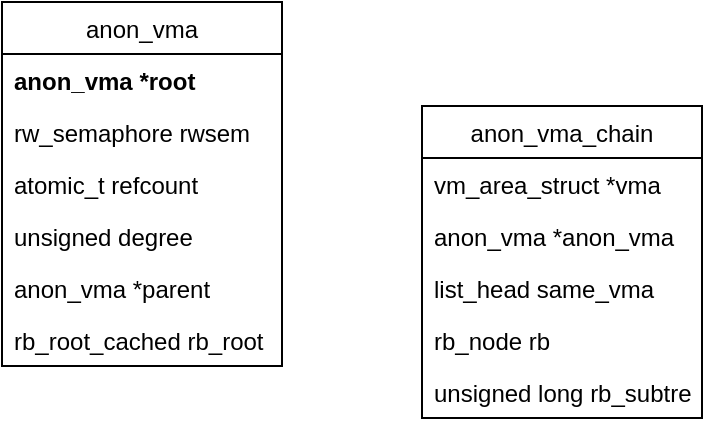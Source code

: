 <mxfile version="13.3.9" type="github">
  <diagram name="Page-1" id="efa7a0a1-bf9b-a30e-e6df-94a7791c09e9">
    <mxGraphModel dx="-300" dy="1673" grid="1" gridSize="10" guides="1" tooltips="1" connect="1" arrows="1" fold="1" page="1" pageScale="1" pageWidth="826" pageHeight="1169" background="#ffffff" math="0" shadow="0">
      <root>
        <mxCell id="0" />
        <mxCell id="1" parent="0" />
        <mxCell id="nwY6m16_pJTLb7L8zrL7-118" value="anon_vma" style="swimlane;fontStyle=0;childLayout=stackLayout;horizontal=1;startSize=26;fillColor=none;horizontalStack=0;resizeParent=1;resizeParentMax=0;resizeLast=0;collapsible=1;marginBottom=0;" parent="1" vertex="1">
          <mxGeometry x="1060" y="-310" width="140" height="182" as="geometry">
            <mxRectangle x="1060" y="-310" width="90" height="26" as="alternateBounds" />
          </mxGeometry>
        </mxCell>
        <mxCell id="nwY6m16_pJTLb7L8zrL7-119" value="anon_vma *root " style="text;strokeColor=none;fillColor=none;align=left;verticalAlign=top;spacingLeft=4;spacingRight=4;overflow=hidden;rotatable=0;points=[[0,0.5],[1,0.5]];portConstraint=eastwest;fontStyle=1" parent="nwY6m16_pJTLb7L8zrL7-118" vertex="1">
          <mxGeometry y="26" width="140" height="26" as="geometry" />
        </mxCell>
        <mxCell id="nwY6m16_pJTLb7L8zrL7-120" value="rw_semaphore rwsem" style="text;strokeColor=none;fillColor=none;align=left;verticalAlign=top;spacingLeft=4;spacingRight=4;overflow=hidden;rotatable=0;points=[[0,0.5],[1,0.5]];portConstraint=eastwest;" parent="nwY6m16_pJTLb7L8zrL7-118" vertex="1">
          <mxGeometry y="52" width="140" height="26" as="geometry" />
        </mxCell>
        <mxCell id="nwY6m16_pJTLb7L8zrL7-121" value="atomic_t refcount" style="text;strokeColor=none;fillColor=none;align=left;verticalAlign=top;spacingLeft=4;spacingRight=4;overflow=hidden;rotatable=0;points=[[0,0.5],[1,0.5]];portConstraint=eastwest;" parent="nwY6m16_pJTLb7L8zrL7-118" vertex="1">
          <mxGeometry y="78" width="140" height="26" as="geometry" />
        </mxCell>
        <mxCell id="nwY6m16_pJTLb7L8zrL7-122" value="unsigned degree" style="text;strokeColor=none;fillColor=none;align=left;verticalAlign=top;spacingLeft=4;spacingRight=4;overflow=hidden;rotatable=0;points=[[0,0.5],[1,0.5]];portConstraint=eastwest;" parent="nwY6m16_pJTLb7L8zrL7-118" vertex="1">
          <mxGeometry y="104" width="140" height="26" as="geometry" />
        </mxCell>
        <mxCell id="nwY6m16_pJTLb7L8zrL7-123" value="anon_vma *parent" style="text;strokeColor=none;fillColor=none;align=left;verticalAlign=top;spacingLeft=4;spacingRight=4;overflow=hidden;rotatable=0;points=[[0,0.5],[1,0.5]];portConstraint=eastwest;" parent="nwY6m16_pJTLb7L8zrL7-118" vertex="1">
          <mxGeometry y="130" width="140" height="26" as="geometry" />
        </mxCell>
        <mxCell id="nwY6m16_pJTLb7L8zrL7-124" value="rb_root_cached rb_root" style="text;strokeColor=none;fillColor=none;align=left;verticalAlign=top;spacingLeft=4;spacingRight=4;overflow=hidden;rotatable=0;points=[[0,0.5],[1,0.5]];portConstraint=eastwest;" parent="nwY6m16_pJTLb7L8zrL7-118" vertex="1">
          <mxGeometry y="156" width="140" height="26" as="geometry" />
        </mxCell>
        <mxCell id="Bi0oPLQqYDCLdLjuNE8o-1" value="anon_vma_chain" style="swimlane;fontStyle=0;childLayout=stackLayout;horizontal=1;startSize=26;fillColor=none;horizontalStack=0;resizeParent=1;resizeParentMax=0;resizeLast=0;collapsible=1;marginBottom=0;" vertex="1" parent="1">
          <mxGeometry x="1270" y="-258" width="140" height="156" as="geometry" />
        </mxCell>
        <mxCell id="Bi0oPLQqYDCLdLjuNE8o-2" value="vm_area_struct *vma" style="text;strokeColor=none;fillColor=none;align=left;verticalAlign=top;spacingLeft=4;spacingRight=4;overflow=hidden;rotatable=0;points=[[0,0.5],[1,0.5]];portConstraint=eastwest;" vertex="1" parent="Bi0oPLQqYDCLdLjuNE8o-1">
          <mxGeometry y="26" width="140" height="26" as="geometry" />
        </mxCell>
        <mxCell id="Bi0oPLQqYDCLdLjuNE8o-3" value="anon_vma *anon_vma" style="text;strokeColor=none;fillColor=none;align=left;verticalAlign=top;spacingLeft=4;spacingRight=4;overflow=hidden;rotatable=0;points=[[0,0.5],[1,0.5]];portConstraint=eastwest;" vertex="1" parent="Bi0oPLQqYDCLdLjuNE8o-1">
          <mxGeometry y="52" width="140" height="26" as="geometry" />
        </mxCell>
        <mxCell id="Bi0oPLQqYDCLdLjuNE8o-4" value="list_head same_vma" style="text;strokeColor=none;fillColor=none;align=left;verticalAlign=top;spacingLeft=4;spacingRight=4;overflow=hidden;rotatable=0;points=[[0,0.5],[1,0.5]];portConstraint=eastwest;" vertex="1" parent="Bi0oPLQqYDCLdLjuNE8o-1">
          <mxGeometry y="78" width="140" height="26" as="geometry" />
        </mxCell>
        <mxCell id="Bi0oPLQqYDCLdLjuNE8o-5" value="rb_node rb" style="text;strokeColor=none;fillColor=none;align=left;verticalAlign=top;spacingLeft=4;spacingRight=4;overflow=hidden;rotatable=0;points=[[0,0.5],[1,0.5]];portConstraint=eastwest;" vertex="1" parent="Bi0oPLQqYDCLdLjuNE8o-1">
          <mxGeometry y="104" width="140" height="26" as="geometry" />
        </mxCell>
        <mxCell id="Bi0oPLQqYDCLdLjuNE8o-6" value="unsigned long rb_subtree_last" style="text;strokeColor=none;fillColor=none;align=left;verticalAlign=top;spacingLeft=4;spacingRight=4;overflow=hidden;rotatable=0;points=[[0,0.5],[1,0.5]];portConstraint=eastwest;" vertex="1" parent="Bi0oPLQqYDCLdLjuNE8o-1">
          <mxGeometry y="130" width="140" height="26" as="geometry" />
        </mxCell>
      </root>
    </mxGraphModel>
  </diagram>
</mxfile>
